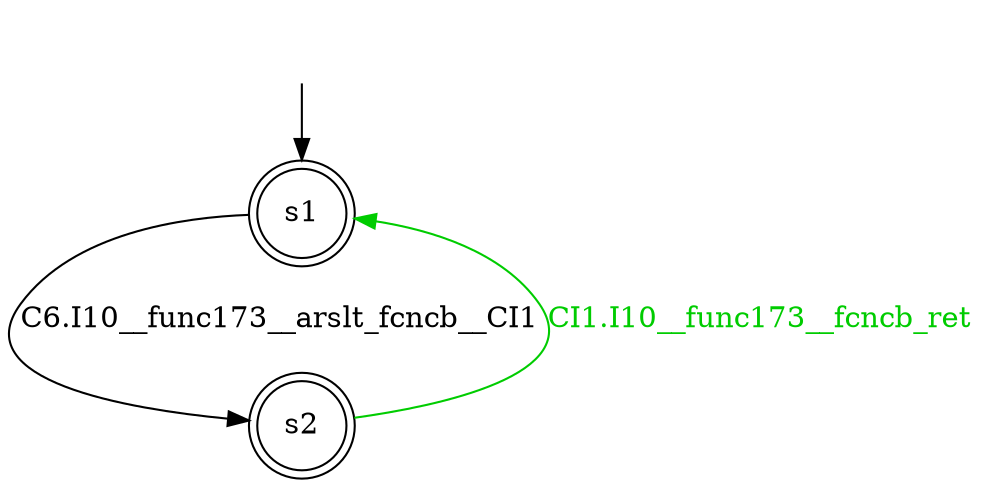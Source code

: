 digraph diffautomaton {
	1 [label=<s1> shape="doublecircle"];
	2 [label=<s2> shape="doublecircle"];
	__init1 [label=<> shape="none"];
	__init1 -> 1;
	1 -> 2 [label=<<font color="#000000">C6.I10__func173__arslt_fcncb__CI1</font>> id="1-0-2"];
	2 -> 1 [label=<<font color="#00cc00">CI1.I10__func173__fcncb_ret</font>> color="#00cc00" id="2-0-1"];
}
